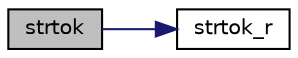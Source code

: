 digraph "strtok"
{
 // LATEX_PDF_SIZE
  edge [fontname="Helvetica",fontsize="10",labelfontname="Helvetica",labelfontsize="10"];
  node [fontname="Helvetica",fontsize="10",shape=record];
  rankdir="LR";
  Node1 [label="strtok",height=0.2,width=0.4,color="black", fillcolor="grey75", style="filled", fontcolor="black",tooltip=" "];
  Node1 -> Node2 [color="midnightblue",fontsize="10",style="solid",fontname="Helvetica"];
  Node2 [label="strtok_r",height=0.2,width=0.4,color="black", fillcolor="white", style="filled",URL="$strtok_8c.html#af18c3fca5cc30bc1313728d45c031ae9",tooltip=" "];
}
